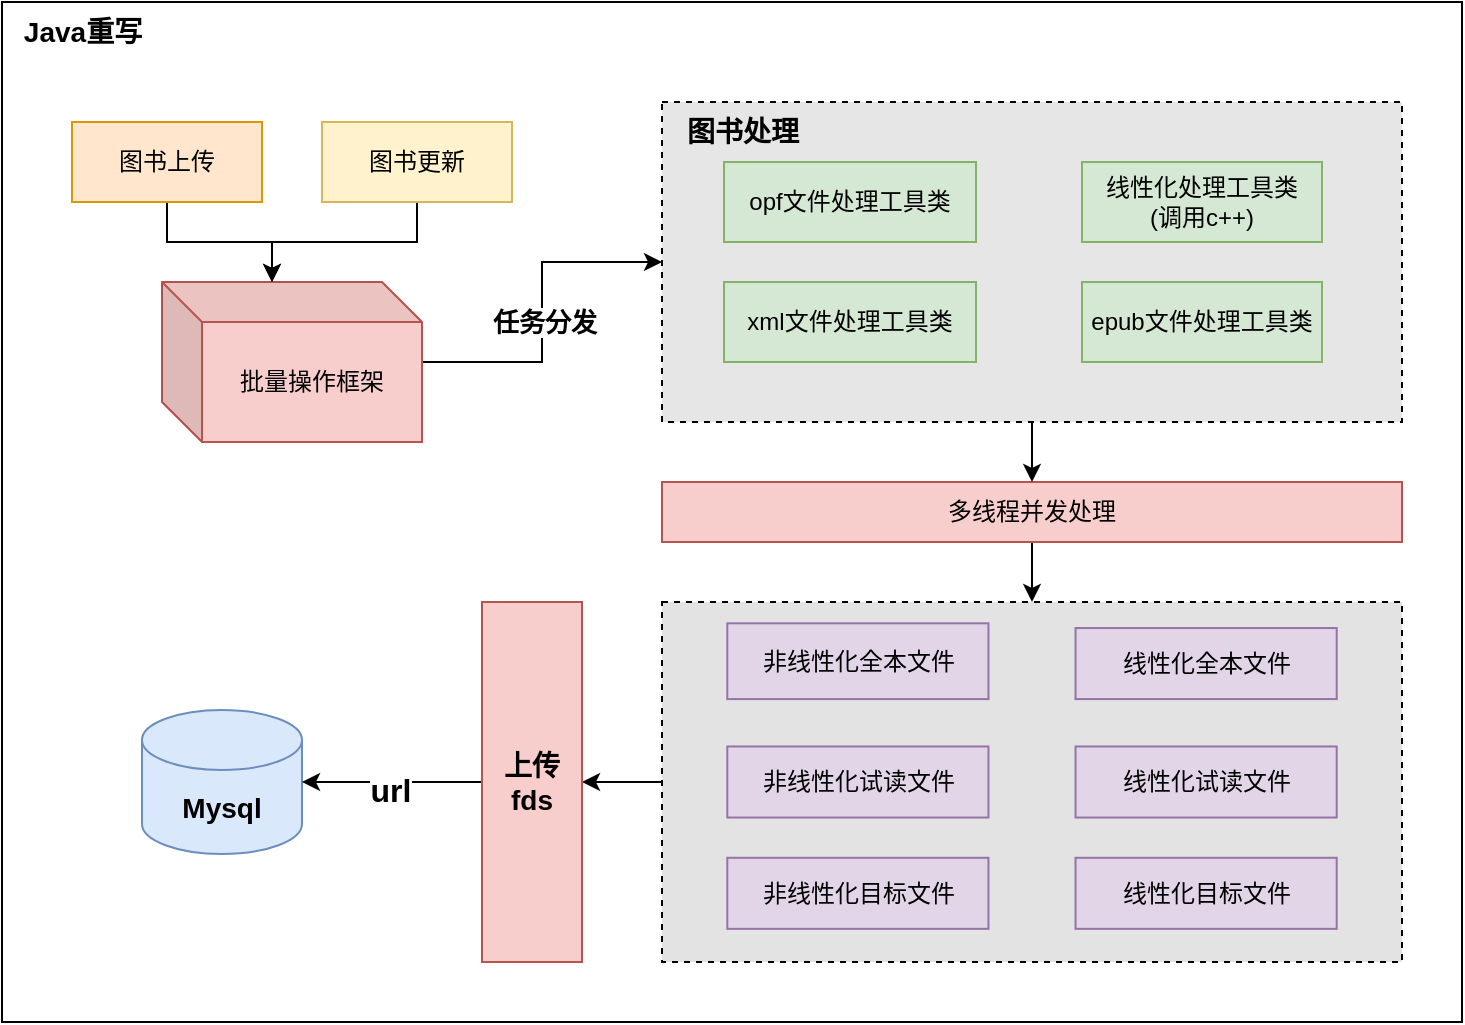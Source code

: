 <mxfile version="21.6.8" type="github">
  <diagram name="第 1 页" id="BfoXBWILRWUiTi9KGCna">
    <mxGraphModel dx="2261" dy="750" grid="1" gridSize="10" guides="1" tooltips="1" connect="1" arrows="1" fold="1" page="1" pageScale="1" pageWidth="827" pageHeight="1169" math="0" shadow="0">
      <root>
        <mxCell id="0" />
        <mxCell id="1" parent="0" />
        <mxCell id="qt_Jid6uIY3iX1TQbwFm-16" value="" style="rounded=0;whiteSpace=wrap;html=1;" parent="1" vertex="1">
          <mxGeometry x="-10" y="120" width="730" height="510" as="geometry" />
        </mxCell>
        <mxCell id="qt_Jid6uIY3iX1TQbwFm-14" style="edgeStyle=orthogonalEdgeStyle;rounded=0;orthogonalLoop=1;jettySize=auto;html=1;" parent="1" source="qt_Jid6uIY3iX1TQbwFm-9" target="qt_Jid6uIY3iX1TQbwFm-7" edge="1">
          <mxGeometry relative="1" as="geometry" />
        </mxCell>
        <mxCell id="qt_Jid6uIY3iX1TQbwFm-15" value="&lt;b&gt;&lt;font style=&quot;font-size: 13px;&quot;&gt;任务分发&lt;/font&gt;&lt;/b&gt;" style="edgeLabel;html=1;align=center;verticalAlign=middle;resizable=0;points=[];" parent="qt_Jid6uIY3iX1TQbwFm-14" vertex="1" connectable="0">
          <mxGeometry x="-0.411" y="2" relative="1" as="geometry">
            <mxPoint x="11" y="-18" as="offset" />
          </mxGeometry>
        </mxCell>
        <mxCell id="qt_Jid6uIY3iX1TQbwFm-9" value="批量操作框架" style="shape=cube;whiteSpace=wrap;html=1;boundedLbl=1;backgroundOutline=1;darkOpacity=0.05;darkOpacity2=0.1;fillColor=#f8cecc;strokeColor=#b85450;" parent="1" vertex="1">
          <mxGeometry x="70" y="260" width="130" height="80" as="geometry" />
        </mxCell>
        <mxCell id="qt_Jid6uIY3iX1TQbwFm-17" value="&lt;b&gt;&lt;font style=&quot;font-size: 14px;&quot;&gt;Java重写&lt;/font&gt;&lt;/b&gt;" style="text;html=1;align=center;verticalAlign=middle;resizable=0;points=[];autosize=1;strokeColor=none;fillColor=none;" parent="1" vertex="1">
          <mxGeometry x="-10" y="120" width="80" height="30" as="geometry" />
        </mxCell>
        <mxCell id="EOI0EI14CAxdlLVf6kwt-11" style="edgeStyle=orthogonalEdgeStyle;rounded=0;orthogonalLoop=1;jettySize=auto;html=1;exitX=0.5;exitY=1;exitDx=0;exitDy=0;entryX=0;entryY=0;entryDx=55;entryDy=0;entryPerimeter=0;" edge="1" parent="1" source="EOI0EI14CAxdlLVf6kwt-2" target="qt_Jid6uIY3iX1TQbwFm-9">
          <mxGeometry relative="1" as="geometry" />
        </mxCell>
        <mxCell id="EOI0EI14CAxdlLVf6kwt-2" value="图书上传" style="rounded=0;whiteSpace=wrap;html=1;fillColor=#ffe6cc;strokeColor=#d79b00;" vertex="1" parent="1">
          <mxGeometry x="25" y="180" width="95" height="40" as="geometry" />
        </mxCell>
        <mxCell id="EOI0EI14CAxdlLVf6kwt-12" style="edgeStyle=orthogonalEdgeStyle;rounded=0;orthogonalLoop=1;jettySize=auto;html=1;exitX=0.5;exitY=1;exitDx=0;exitDy=0;entryX=0;entryY=0;entryDx=55;entryDy=0;entryPerimeter=0;" edge="1" parent="1" source="EOI0EI14CAxdlLVf6kwt-5" target="qt_Jid6uIY3iX1TQbwFm-9">
          <mxGeometry relative="1" as="geometry" />
        </mxCell>
        <mxCell id="EOI0EI14CAxdlLVf6kwt-5" value="图书更新" style="rounded=0;whiteSpace=wrap;html=1;fillColor=#fff2cc;strokeColor=#d6b656;" vertex="1" parent="1">
          <mxGeometry x="150" y="180" width="95" height="40" as="geometry" />
        </mxCell>
        <mxCell id="EOI0EI14CAxdlLVf6kwt-14" value="" style="group;fillColor=#e1d5e7;strokeColor=#9673a6;dashed=1;container=0;" vertex="1" connectable="0" parent="1">
          <mxGeometry x="320" y="420" width="370" height="180" as="geometry" />
        </mxCell>
        <mxCell id="EOI0EI14CAxdlLVf6kwt-36" style="edgeStyle=orthogonalEdgeStyle;rounded=0;orthogonalLoop=1;jettySize=auto;html=1;exitX=0.5;exitY=1;exitDx=0;exitDy=0;" edge="1" parent="1" source="EOI0EI14CAxdlLVf6kwt-25" target="EOI0EI14CAxdlLVf6kwt-15">
          <mxGeometry relative="1" as="geometry" />
        </mxCell>
        <mxCell id="EOI0EI14CAxdlLVf6kwt-25" value="多线程并发处理" style="rounded=0;whiteSpace=wrap;html=1;fillColor=#f8cecc;strokeColor=#b85450;" vertex="1" parent="1">
          <mxGeometry x="320" y="360" width="370" height="30" as="geometry" />
        </mxCell>
        <mxCell id="EOI0EI14CAxdlLVf6kwt-34" style="edgeStyle=orthogonalEdgeStyle;rounded=0;orthogonalLoop=1;jettySize=auto;html=1;exitX=0.5;exitY=1;exitDx=0;exitDy=0;" edge="1" parent="1" source="qt_Jid6uIY3iX1TQbwFm-7" target="EOI0EI14CAxdlLVf6kwt-25">
          <mxGeometry relative="1" as="geometry" />
        </mxCell>
        <mxCell id="EOI0EI14CAxdlLVf6kwt-45" style="edgeStyle=orthogonalEdgeStyle;rounded=0;orthogonalLoop=1;jettySize=auto;html=1;exitX=0;exitY=0.5;exitDx=0;exitDy=0;" edge="1" parent="1" source="EOI0EI14CAxdlLVf6kwt-15" target="EOI0EI14CAxdlLVf6kwt-41">
          <mxGeometry relative="1" as="geometry" />
        </mxCell>
        <mxCell id="EOI0EI14CAxdlLVf6kwt-15" value="" style="rounded=0;whiteSpace=wrap;html=1;fillColor=#E3E3E3;dashed=1;" vertex="1" parent="1">
          <mxGeometry x="320" y="420" width="370.0" height="180" as="geometry" />
        </mxCell>
        <mxCell id="EOI0EI14CAxdlLVf6kwt-16" value="非线性化全本文件" style="rounded=0;whiteSpace=wrap;html=1;fillColor=#e1d5e7;strokeColor=#9673a6;" vertex="1" parent="1">
          <mxGeometry x="352.647" y="430.658" width="130.588" height="37.895" as="geometry" />
        </mxCell>
        <mxCell id="EOI0EI14CAxdlLVf6kwt-17" value="线性化全本文件" style="rounded=0;whiteSpace=wrap;html=1;fillColor=#e1d5e7;strokeColor=#9673a6;" vertex="1" parent="1">
          <mxGeometry x="526.765" y="433.026" width="130.588" height="35.526" as="geometry" />
        </mxCell>
        <mxCell id="EOI0EI14CAxdlLVf6kwt-18" value="非线性化试读文件" style="rounded=0;whiteSpace=wrap;html=1;fillColor=#e1d5e7;strokeColor=#9673a6;" vertex="1" parent="1">
          <mxGeometry x="352.647" y="492.237" width="130.588" height="35.526" as="geometry" />
        </mxCell>
        <mxCell id="EOI0EI14CAxdlLVf6kwt-19" value="线性化试读文件" style="rounded=0;whiteSpace=wrap;html=1;fillColor=#e1d5e7;strokeColor=#9673a6;" vertex="1" parent="1">
          <mxGeometry x="526.765" y="492.237" width="130.588" height="35.526" as="geometry" />
        </mxCell>
        <mxCell id="EOI0EI14CAxdlLVf6kwt-20" value="非线性化目标文件" style="rounded=0;whiteSpace=wrap;html=1;fillColor=#e1d5e7;strokeColor=#9673a6;" vertex="1" parent="1">
          <mxGeometry x="352.647" y="547.895" width="130.588" height="35.526" as="geometry" />
        </mxCell>
        <mxCell id="EOI0EI14CAxdlLVf6kwt-21" value="线性化目标文件" style="rounded=0;whiteSpace=wrap;html=1;fillColor=#e1d5e7;strokeColor=#9673a6;" vertex="1" parent="1">
          <mxGeometry x="526.765" y="547.895" width="130.588" height="35.526" as="geometry" />
        </mxCell>
        <mxCell id="EOI0EI14CAxdlLVf6kwt-40" value="&lt;font style=&quot;font-size: 14px;&quot;&gt;&lt;b&gt;Mysql&lt;/b&gt;&lt;/font&gt;" style="shape=cylinder3;whiteSpace=wrap;html=1;boundedLbl=1;backgroundOutline=1;size=15;fillColor=#dae8fc;strokeColor=#6c8ebf;" vertex="1" parent="1">
          <mxGeometry x="60" y="474" width="80" height="72" as="geometry" />
        </mxCell>
        <mxCell id="EOI0EI14CAxdlLVf6kwt-42" style="edgeStyle=orthogonalEdgeStyle;rounded=0;orthogonalLoop=1;jettySize=auto;html=1;exitX=0;exitY=0.5;exitDx=0;exitDy=0;entryX=1;entryY=0.5;entryDx=0;entryDy=0;entryPerimeter=0;" edge="1" parent="1" source="EOI0EI14CAxdlLVf6kwt-41" target="EOI0EI14CAxdlLVf6kwt-40">
          <mxGeometry relative="1" as="geometry" />
        </mxCell>
        <mxCell id="EOI0EI14CAxdlLVf6kwt-43" value="&lt;font style=&quot;font-size: 16px;&quot;&gt;&lt;b&gt;url&lt;/b&gt;&lt;/font&gt;" style="edgeLabel;html=1;align=center;verticalAlign=middle;resizable=0;points=[];" vertex="1" connectable="0" parent="EOI0EI14CAxdlLVf6kwt-42">
          <mxGeometry x="0.022" y="4" relative="1" as="geometry">
            <mxPoint as="offset" />
          </mxGeometry>
        </mxCell>
        <mxCell id="EOI0EI14CAxdlLVf6kwt-41" value="&lt;font style=&quot;font-size: 14px;&quot;&gt;&lt;b&gt;上传fds&lt;/b&gt;&lt;/font&gt;" style="rounded=0;whiteSpace=wrap;html=1;fillColor=#f8cecc;strokeColor=#b85450;" vertex="1" parent="1">
          <mxGeometry x="230" y="420" width="50" height="180" as="geometry" />
        </mxCell>
        <mxCell id="qt_Jid6uIY3iX1TQbwFm-7" value="" style="rounded=0;whiteSpace=wrap;html=1;strokeColor=default;dashed=1;fillColor=#E6E6E6;" parent="1" vertex="1">
          <mxGeometry x="320" y="170" width="370" height="160" as="geometry" />
        </mxCell>
        <mxCell id="qt_Jid6uIY3iX1TQbwFm-2" value="opf文件处理工具类" style="rounded=0;whiteSpace=wrap;html=1;fillColor=#d5e8d4;strokeColor=#82b366;" parent="1" vertex="1">
          <mxGeometry x="351" y="200" width="126" height="40" as="geometry" />
        </mxCell>
        <mxCell id="qt_Jid6uIY3iX1TQbwFm-3" value="线性化处理工具类&lt;br&gt;(调用c++)" style="rounded=0;whiteSpace=wrap;html=1;fillColor=#d5e8d4;strokeColor=#82b366;" parent="1" vertex="1">
          <mxGeometry x="530" y="200" width="120" height="40" as="geometry" />
        </mxCell>
        <mxCell id="qt_Jid6uIY3iX1TQbwFm-4" value="xml文件处理工具类" style="rounded=0;whiteSpace=wrap;html=1;fillColor=#d5e8d4;strokeColor=#82b366;" parent="1" vertex="1">
          <mxGeometry x="351" y="260" width="126" height="40" as="geometry" />
        </mxCell>
        <mxCell id="qt_Jid6uIY3iX1TQbwFm-5" value="epub文件处理工具类" style="rounded=0;whiteSpace=wrap;html=1;fillColor=#d5e8d4;strokeColor=#82b366;" parent="1" vertex="1">
          <mxGeometry x="530" y="260" width="120" height="40" as="geometry" />
        </mxCell>
        <mxCell id="EOI0EI14CAxdlLVf6kwt-13" value="&lt;b&gt;&lt;font style=&quot;font-size: 14px;&quot;&gt;图书处理&lt;/font&gt;&lt;/b&gt;" style="text;html=1;align=center;verticalAlign=middle;resizable=0;points=[];autosize=1;strokeColor=none;fillColor=none;" vertex="1" parent="1">
          <mxGeometry x="320" y="170" width="80" height="30" as="geometry" />
        </mxCell>
      </root>
    </mxGraphModel>
  </diagram>
</mxfile>
